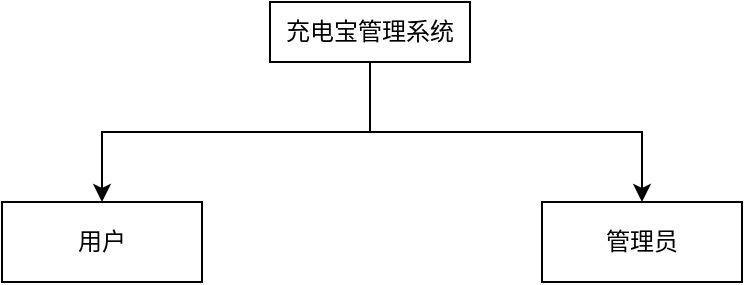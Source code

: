 <mxfile version="24.8.0">
  <diagram name="第 1 页" id="wxHdL_aoK2OwXxyab2-P">
    <mxGraphModel dx="1050" dy="1691" grid="1" gridSize="10" guides="1" tooltips="1" connect="1" arrows="1" fold="1" page="1" pageScale="1" pageWidth="827" pageHeight="1169" math="0" shadow="0">
      <root>
        <mxCell id="0" />
        <mxCell id="1" parent="0" />
        <mxCell id="f6u84PACEqeu1A_250-T-9" style="edgeStyle=orthogonalEdgeStyle;rounded=0;orthogonalLoop=1;jettySize=auto;html=1;exitX=0.5;exitY=1;exitDx=0;exitDy=0;entryX=0.5;entryY=0;entryDx=0;entryDy=0;" parent="1" source="f6u84PACEqeu1A_250-T-1" target="f6u84PACEqeu1A_250-T-3" edge="1">
          <mxGeometry relative="1" as="geometry" />
        </mxCell>
        <mxCell id="f6u84PACEqeu1A_250-T-10" style="edgeStyle=orthogonalEdgeStyle;rounded=0;orthogonalLoop=1;jettySize=auto;html=1;exitX=0.5;exitY=1;exitDx=0;exitDy=0;" parent="1" source="f6u84PACEqeu1A_250-T-1" target="f6u84PACEqeu1A_250-T-8" edge="1">
          <mxGeometry relative="1" as="geometry" />
        </mxCell>
        <mxCell id="f6u84PACEqeu1A_250-T-1" value="&lt;div&gt;&lt;span style=&quot;background-color: initial;&quot;&gt;充电宝管理系统&lt;/span&gt;&lt;/div&gt;" style="rounded=0;whiteSpace=wrap;html=1;" parent="1" vertex="1">
          <mxGeometry x="363" y="-1060" width="100" height="30" as="geometry" />
        </mxCell>
        <mxCell id="f6u84PACEqeu1A_250-T-3" value="用户" style="rounded=0;whiteSpace=wrap;html=1;" parent="1" vertex="1">
          <mxGeometry x="229" y="-960" width="100" height="40" as="geometry" />
        </mxCell>
        <mxCell id="f6u84PACEqeu1A_250-T-8" value="管理员" style="rounded=0;whiteSpace=wrap;html=1;" parent="1" vertex="1">
          <mxGeometry x="499" y="-960" width="100" height="40" as="geometry" />
        </mxCell>
      </root>
    </mxGraphModel>
  </diagram>
</mxfile>
